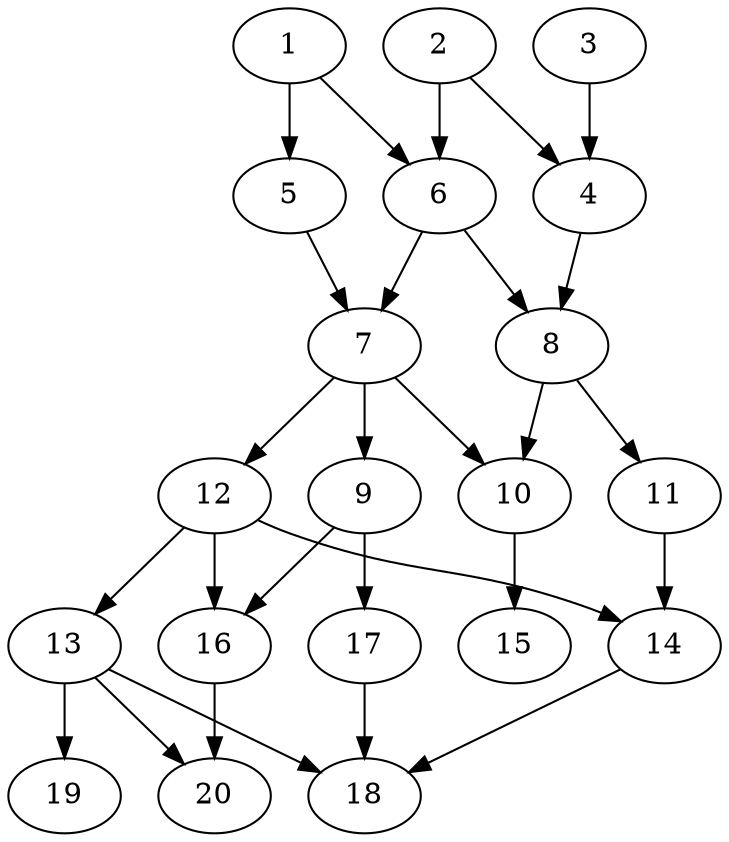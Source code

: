 // DAG automatically generated by daggen at Thu Jul 21 18:30:01 2022
// ./daggen --dot -n 20 --ccr 0.5 --fat 0.5 --regular 0.5 --density 0.6
digraph G {
  1 [compute_size="37759323550", trans_size="241989", result_size="70656", ram="840049",alpha="0.03"]
  1 -> 5 [size ="70656"]
  1 -> 6 [size ="70656"]
  2 [compute_size="19030384128", trans_size="10709", result_size="70656", ram="40156996",alpha="0.18"]
  2 -> 4 [size ="70656"]
  2 -> 6 [size ="70656"]
  3 [compute_size="427537971049", trans_size="841311", result_size="1024", ram="24706680",alpha="0.13"]
  3 -> 4 [size ="1024"]
  4 [compute_size="68719476736", trans_size="672414", result_size="74752", ram="23625274",alpha="0.17"]
  4 -> 8 [size ="74752"]
  5 [compute_size="40202361988", trans_size="517839", result_size="1024", ram="6084076",alpha="0.01"]
  5 -> 7 [size ="1024"]
  6 [compute_size="3175269182", trans_size="750454", result_size="74752", ram="21686964",alpha="0.10"]
  6 -> 7 [size ="74752"]
  6 -> 8 [size ="74752"]
  7 [compute_size="549755813888", trans_size="189931", result_size="91136", ram="980866",alpha="0.19"]
  7 -> 9 [size ="91136"]
  7 -> 10 [size ="91136"]
  7 -> 12 [size ="91136"]
  8 [compute_size="3534944315", trans_size="301123", result_size="29696", ram="42187156",alpha="0.04"]
  8 -> 10 [size ="29696"]
  8 -> 11 [size ="29696"]
  9 [compute_size="310406396687", trans_size="31572", result_size="13312", ram="28866404",alpha="0.11"]
  9 -> 16 [size ="13312"]
  9 -> 17 [size ="13312"]
  10 [compute_size="1073741824000", trans_size="44364", result_size="1024", ram="13633127",alpha="0.16"]
  10 -> 15 [size ="1024"]
  11 [compute_size="726162061092", trans_size="554333", result_size="91136", ram="22072664",alpha="0.01"]
  11 -> 14 [size ="91136"]
  12 [compute_size="28991029248", trans_size="475225", result_size="29696", ram="21488542",alpha="0.02"]
  12 -> 13 [size ="29696"]
  12 -> 14 [size ="29696"]
  12 -> 16 [size ="29696"]
  13 [compute_size="28991029248", trans_size="441660", result_size="29696", ram="6624584",alpha="0.07"]
  13 -> 18 [size ="29696"]
  13 -> 19 [size ="29696"]
  13 -> 20 [size ="29696"]
  14 [compute_size="8589934592", trans_size="1019767", result_size="70656", ram="13879361",alpha="0.16"]
  14 -> 18 [size ="70656"]
  15 [compute_size="592456203716", trans_size="247787", result_size="0", ram="5485278",alpha="0.18"]
  16 [compute_size="68719476736", trans_size="915282", result_size="74752", ram="24690450",alpha="0.15"]
  16 -> 20 [size ="74752"]
  17 [compute_size="27923022100", trans_size="107521", result_size="1024", ram="46304176",alpha="0.17"]
  17 -> 18 [size ="1024"]
  18 [compute_size="1073741824000", trans_size="241079", result_size="0", ram="47435884",alpha="0.14"]
  19 [compute_size="231928233984", trans_size="365471", result_size="0", ram="45684920",alpha="0.13"]
  20 [compute_size="231928233984", trans_size="366486", result_size="0", ram="44189384",alpha="0.12"]
}
